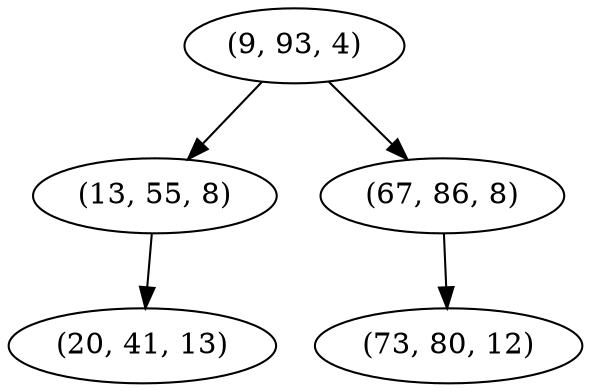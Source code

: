 digraph tree {
    "(9, 93, 4)";
    "(13, 55, 8)";
    "(20, 41, 13)";
    "(67, 86, 8)";
    "(73, 80, 12)";
    "(9, 93, 4)" -> "(13, 55, 8)";
    "(9, 93, 4)" -> "(67, 86, 8)";
    "(13, 55, 8)" -> "(20, 41, 13)";
    "(67, 86, 8)" -> "(73, 80, 12)";
}

